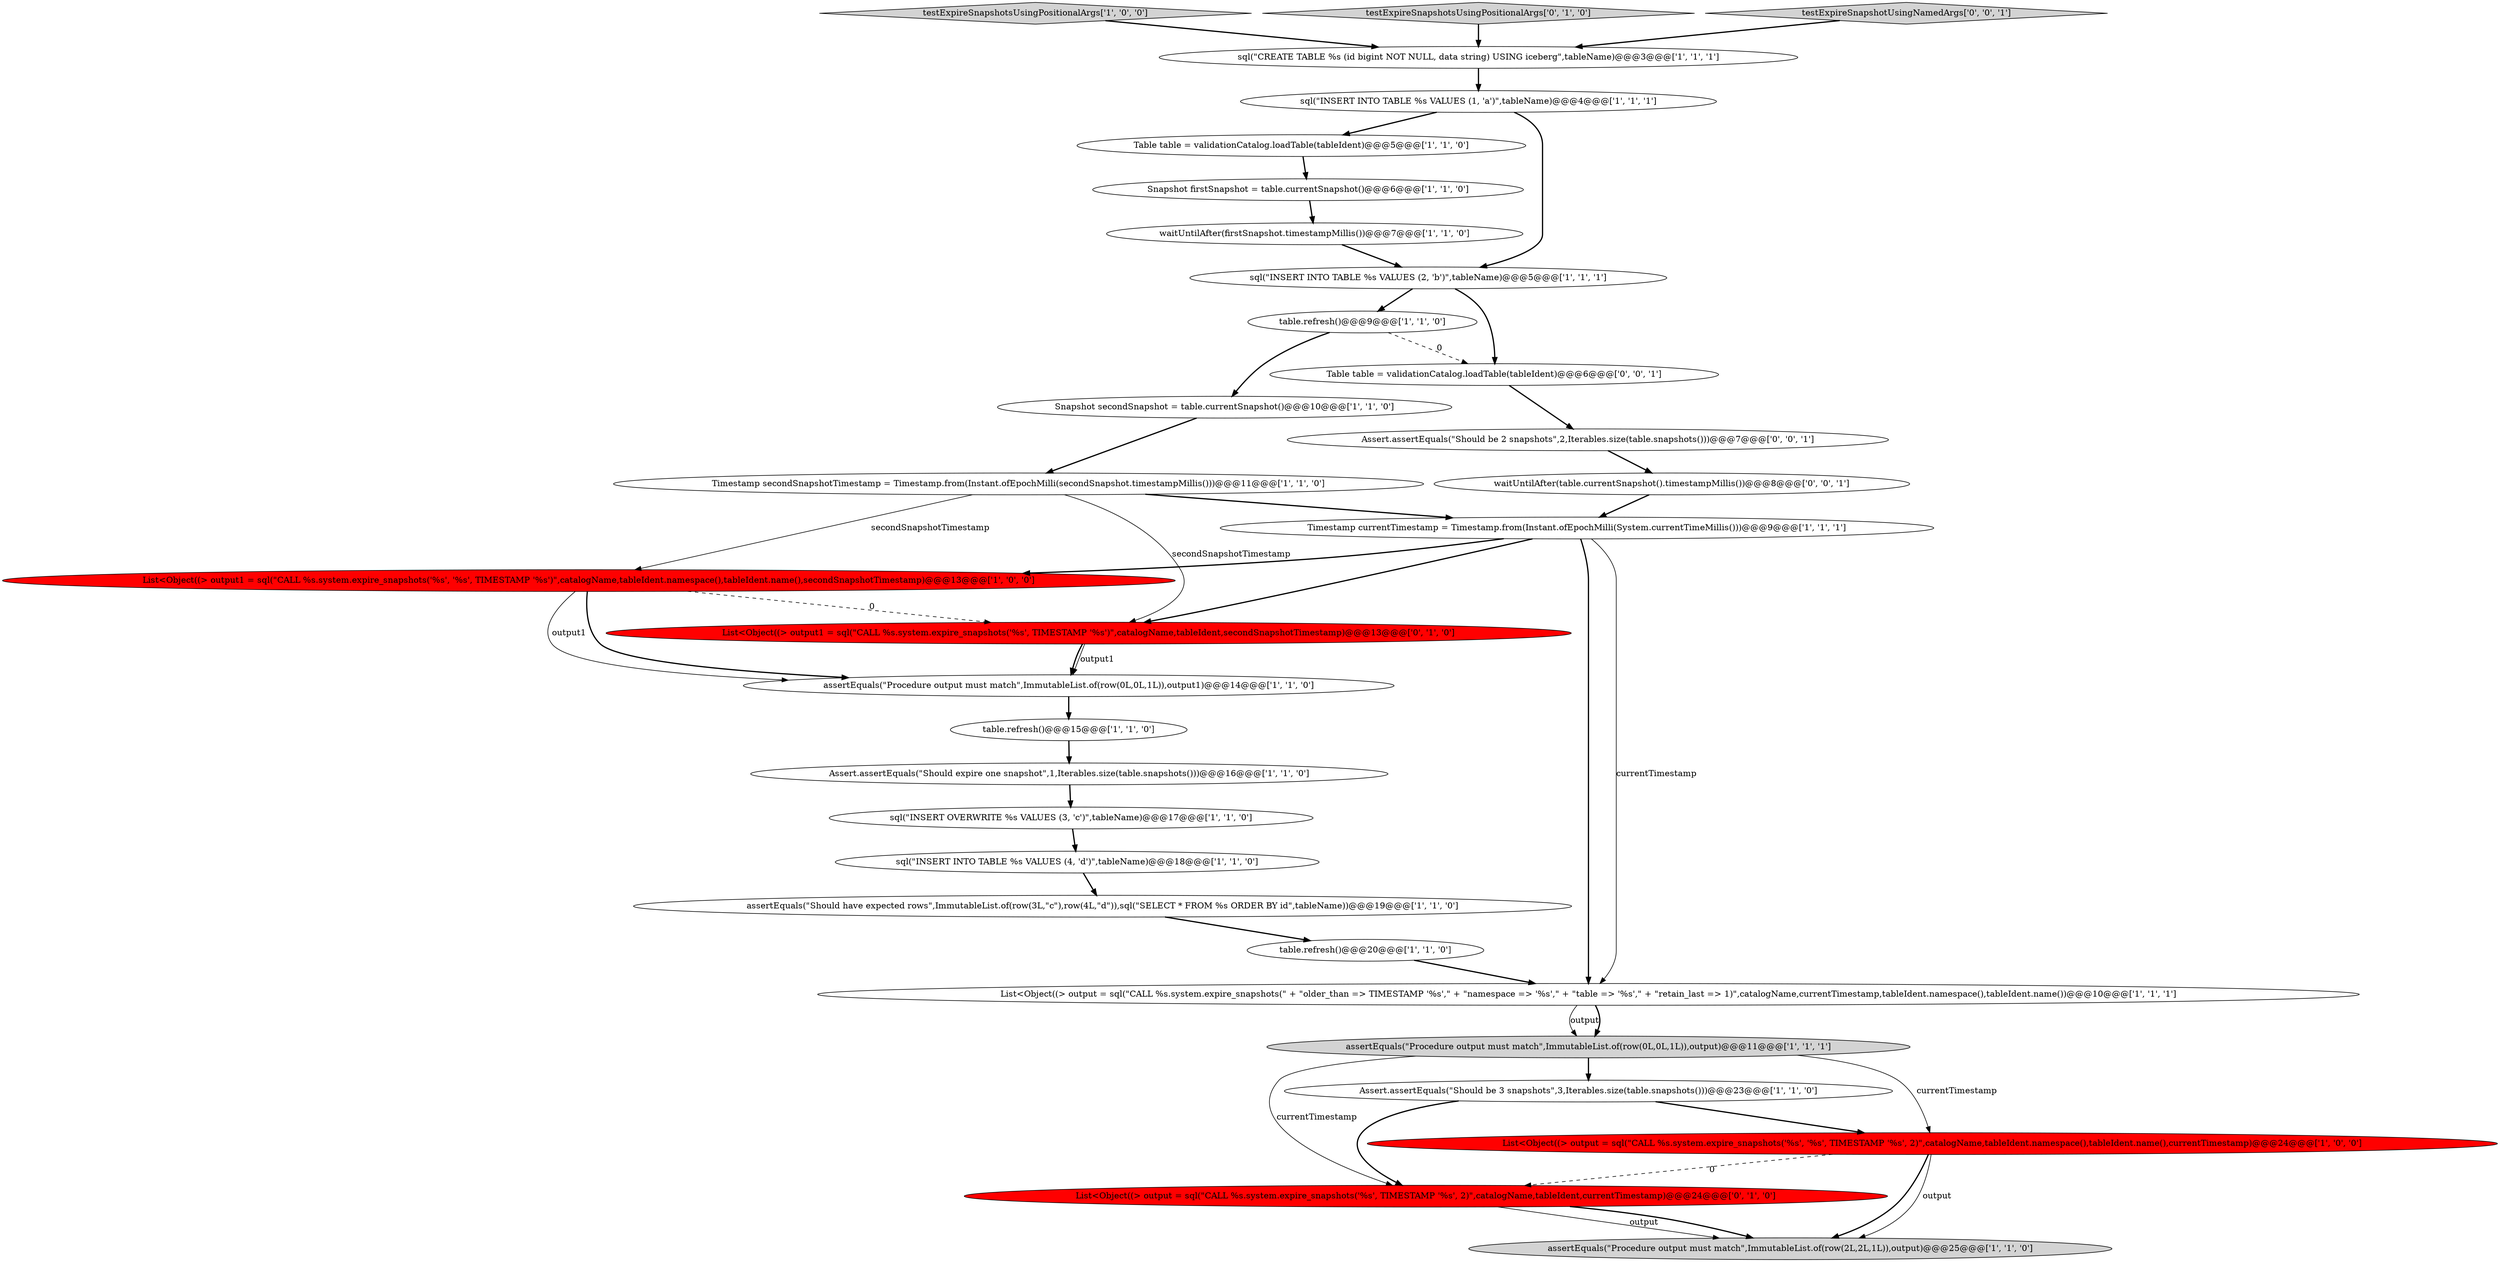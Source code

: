 digraph {
5 [style = filled, label = "table.refresh()@@@15@@@['1', '1', '0']", fillcolor = white, shape = ellipse image = "AAA0AAABBB1BBB"];
11 [style = filled, label = "List<Object((> output = sql(\"CALL %s.system.expire_snapshots('%s', '%s', TIMESTAMP '%s', 2)\",catalogName,tableIdent.namespace(),tableIdent.name(),currentTimestamp)@@@24@@@['1', '0', '0']", fillcolor = red, shape = ellipse image = "AAA1AAABBB1BBB"];
20 [style = filled, label = "waitUntilAfter(firstSnapshot.timestampMillis())@@@7@@@['1', '1', '0']", fillcolor = white, shape = ellipse image = "AAA0AAABBB1BBB"];
23 [style = filled, label = "table.refresh()@@@9@@@['1', '1', '0']", fillcolor = white, shape = ellipse image = "AAA0AAABBB1BBB"];
18 [style = filled, label = "sql(\"INSERT INTO TABLE %s VALUES (2, 'b')\",tableName)@@@5@@@['1', '1', '1']", fillcolor = white, shape = ellipse image = "AAA0AAABBB1BBB"];
19 [style = filled, label = "sql(\"INSERT INTO TABLE %s VALUES (4, 'd')\",tableName)@@@18@@@['1', '1', '0']", fillcolor = white, shape = ellipse image = "AAA0AAABBB1BBB"];
30 [style = filled, label = "Assert.assertEquals(\"Should be 2 snapshots\",2,Iterables.size(table.snapshots()))@@@7@@@['0', '0', '1']", fillcolor = white, shape = ellipse image = "AAA0AAABBB3BBB"];
17 [style = filled, label = "sql(\"INSERT INTO TABLE %s VALUES (1, 'a')\",tableName)@@@4@@@['1', '1', '1']", fillcolor = white, shape = ellipse image = "AAA0AAABBB1BBB"];
7 [style = filled, label = "sql(\"CREATE TABLE %s (id bigint NOT NULL, data string) USING iceberg\",tableName)@@@3@@@['1', '1', '1']", fillcolor = white, shape = ellipse image = "AAA0AAABBB1BBB"];
22 [style = filled, label = "testExpireSnapshotsUsingPositionalArgs['1', '0', '0']", fillcolor = lightgray, shape = diamond image = "AAA0AAABBB1BBB"];
27 [style = filled, label = "waitUntilAfter(table.currentSnapshot().timestampMillis())@@@8@@@['0', '0', '1']", fillcolor = white, shape = ellipse image = "AAA0AAABBB3BBB"];
13 [style = filled, label = "assertEquals(\"Procedure output must match\",ImmutableList.of(row(0L,0L,1L)),output1)@@@14@@@['1', '1', '0']", fillcolor = white, shape = ellipse image = "AAA0AAABBB1BBB"];
14 [style = filled, label = "assertEquals(\"Should have expected rows\",ImmutableList.of(row(3L,\"c\"),row(4L,\"d\")),sql(\"SELECT * FROM %s ORDER BY id\",tableName))@@@19@@@['1', '1', '0']", fillcolor = white, shape = ellipse image = "AAA0AAABBB1BBB"];
8 [style = filled, label = "assertEquals(\"Procedure output must match\",ImmutableList.of(row(0L,0L,1L)),output)@@@11@@@['1', '1', '1']", fillcolor = lightgray, shape = ellipse image = "AAA0AAABBB1BBB"];
26 [style = filled, label = "List<Object((> output = sql(\"CALL %s.system.expire_snapshots('%s', TIMESTAMP '%s', 2)\",catalogName,tableIdent,currentTimestamp)@@@24@@@['0', '1', '0']", fillcolor = red, shape = ellipse image = "AAA1AAABBB2BBB"];
3 [style = filled, label = "Timestamp currentTimestamp = Timestamp.from(Instant.ofEpochMilli(System.currentTimeMillis()))@@@9@@@['1', '1', '1']", fillcolor = white, shape = ellipse image = "AAA0AAABBB1BBB"];
24 [style = filled, label = "List<Object((> output1 = sql(\"CALL %s.system.expire_snapshots('%s', TIMESTAMP '%s')\",catalogName,tableIdent,secondSnapshotTimestamp)@@@13@@@['0', '1', '0']", fillcolor = red, shape = ellipse image = "AAA1AAABBB2BBB"];
29 [style = filled, label = "Table table = validationCatalog.loadTable(tableIdent)@@@6@@@['0', '0', '1']", fillcolor = white, shape = ellipse image = "AAA0AAABBB3BBB"];
10 [style = filled, label = "Assert.assertEquals(\"Should expire one snapshot\",1,Iterables.size(table.snapshots()))@@@16@@@['1', '1', '0']", fillcolor = white, shape = ellipse image = "AAA0AAABBB1BBB"];
15 [style = filled, label = "Assert.assertEquals(\"Should be 3 snapshots\",3,Iterables.size(table.snapshots()))@@@23@@@['1', '1', '0']", fillcolor = white, shape = ellipse image = "AAA0AAABBB1BBB"];
6 [style = filled, label = "List<Object((> output = sql(\"CALL %s.system.expire_snapshots(\" + \"older_than => TIMESTAMP '%s',\" + \"namespace => '%s',\" + \"table => '%s',\" + \"retain_last => 1)\",catalogName,currentTimestamp,tableIdent.namespace(),tableIdent.name())@@@10@@@['1', '1', '1']", fillcolor = white, shape = ellipse image = "AAA0AAABBB1BBB"];
25 [style = filled, label = "testExpireSnapshotsUsingPositionalArgs['0', '1', '0']", fillcolor = lightgray, shape = diamond image = "AAA0AAABBB2BBB"];
28 [style = filled, label = "testExpireSnapshotUsingNamedArgs['0', '0', '1']", fillcolor = lightgray, shape = diamond image = "AAA0AAABBB3BBB"];
2 [style = filled, label = "Table table = validationCatalog.loadTable(tableIdent)@@@5@@@['1', '1', '0']", fillcolor = white, shape = ellipse image = "AAA0AAABBB1BBB"];
21 [style = filled, label = "Snapshot firstSnapshot = table.currentSnapshot()@@@6@@@['1', '1', '0']", fillcolor = white, shape = ellipse image = "AAA0AAABBB1BBB"];
9 [style = filled, label = "table.refresh()@@@20@@@['1', '1', '0']", fillcolor = white, shape = ellipse image = "AAA0AAABBB1BBB"];
12 [style = filled, label = "Timestamp secondSnapshotTimestamp = Timestamp.from(Instant.ofEpochMilli(secondSnapshot.timestampMillis()))@@@11@@@['1', '1', '0']", fillcolor = white, shape = ellipse image = "AAA0AAABBB1BBB"];
1 [style = filled, label = "List<Object((> output1 = sql(\"CALL %s.system.expire_snapshots('%s', '%s', TIMESTAMP '%s')\",catalogName,tableIdent.namespace(),tableIdent.name(),secondSnapshotTimestamp)@@@13@@@['1', '0', '0']", fillcolor = red, shape = ellipse image = "AAA1AAABBB1BBB"];
0 [style = filled, label = "sql(\"INSERT OVERWRITE %s VALUES (3, 'c')\",tableName)@@@17@@@['1', '1', '0']", fillcolor = white, shape = ellipse image = "AAA0AAABBB1BBB"];
16 [style = filled, label = "assertEquals(\"Procedure output must match\",ImmutableList.of(row(2L,2L,1L)),output)@@@25@@@['1', '1', '0']", fillcolor = lightgray, shape = ellipse image = "AAA0AAABBB1BBB"];
4 [style = filled, label = "Snapshot secondSnapshot = table.currentSnapshot()@@@10@@@['1', '1', '0']", fillcolor = white, shape = ellipse image = "AAA0AAABBB1BBB"];
11->16 [style = bold, label=""];
5->10 [style = bold, label=""];
8->26 [style = solid, label="currentTimestamp"];
7->17 [style = bold, label=""];
8->15 [style = bold, label=""];
18->23 [style = bold, label=""];
3->1 [style = bold, label=""];
3->24 [style = bold, label=""];
29->30 [style = bold, label=""];
0->19 [style = bold, label=""];
11->26 [style = dashed, label="0"];
30->27 [style = bold, label=""];
27->3 [style = bold, label=""];
28->7 [style = bold, label=""];
23->4 [style = bold, label=""];
3->6 [style = bold, label=""];
26->16 [style = solid, label="output"];
25->7 [style = bold, label=""];
23->29 [style = dashed, label="0"];
1->13 [style = bold, label=""];
22->7 [style = bold, label=""];
24->13 [style = solid, label="output1"];
6->8 [style = solid, label="output"];
9->6 [style = bold, label=""];
15->26 [style = bold, label=""];
20->18 [style = bold, label=""];
8->11 [style = solid, label="currentTimestamp"];
26->16 [style = bold, label=""];
18->29 [style = bold, label=""];
21->20 [style = bold, label=""];
19->14 [style = bold, label=""];
15->11 [style = bold, label=""];
17->2 [style = bold, label=""];
2->21 [style = bold, label=""];
1->24 [style = dashed, label="0"];
11->16 [style = solid, label="output"];
10->0 [style = bold, label=""];
6->8 [style = bold, label=""];
1->13 [style = solid, label="output1"];
13->5 [style = bold, label=""];
12->1 [style = solid, label="secondSnapshotTimestamp"];
4->12 [style = bold, label=""];
14->9 [style = bold, label=""];
12->24 [style = solid, label="secondSnapshotTimestamp"];
3->6 [style = solid, label="currentTimestamp"];
12->3 [style = bold, label=""];
17->18 [style = bold, label=""];
24->13 [style = bold, label=""];
}
